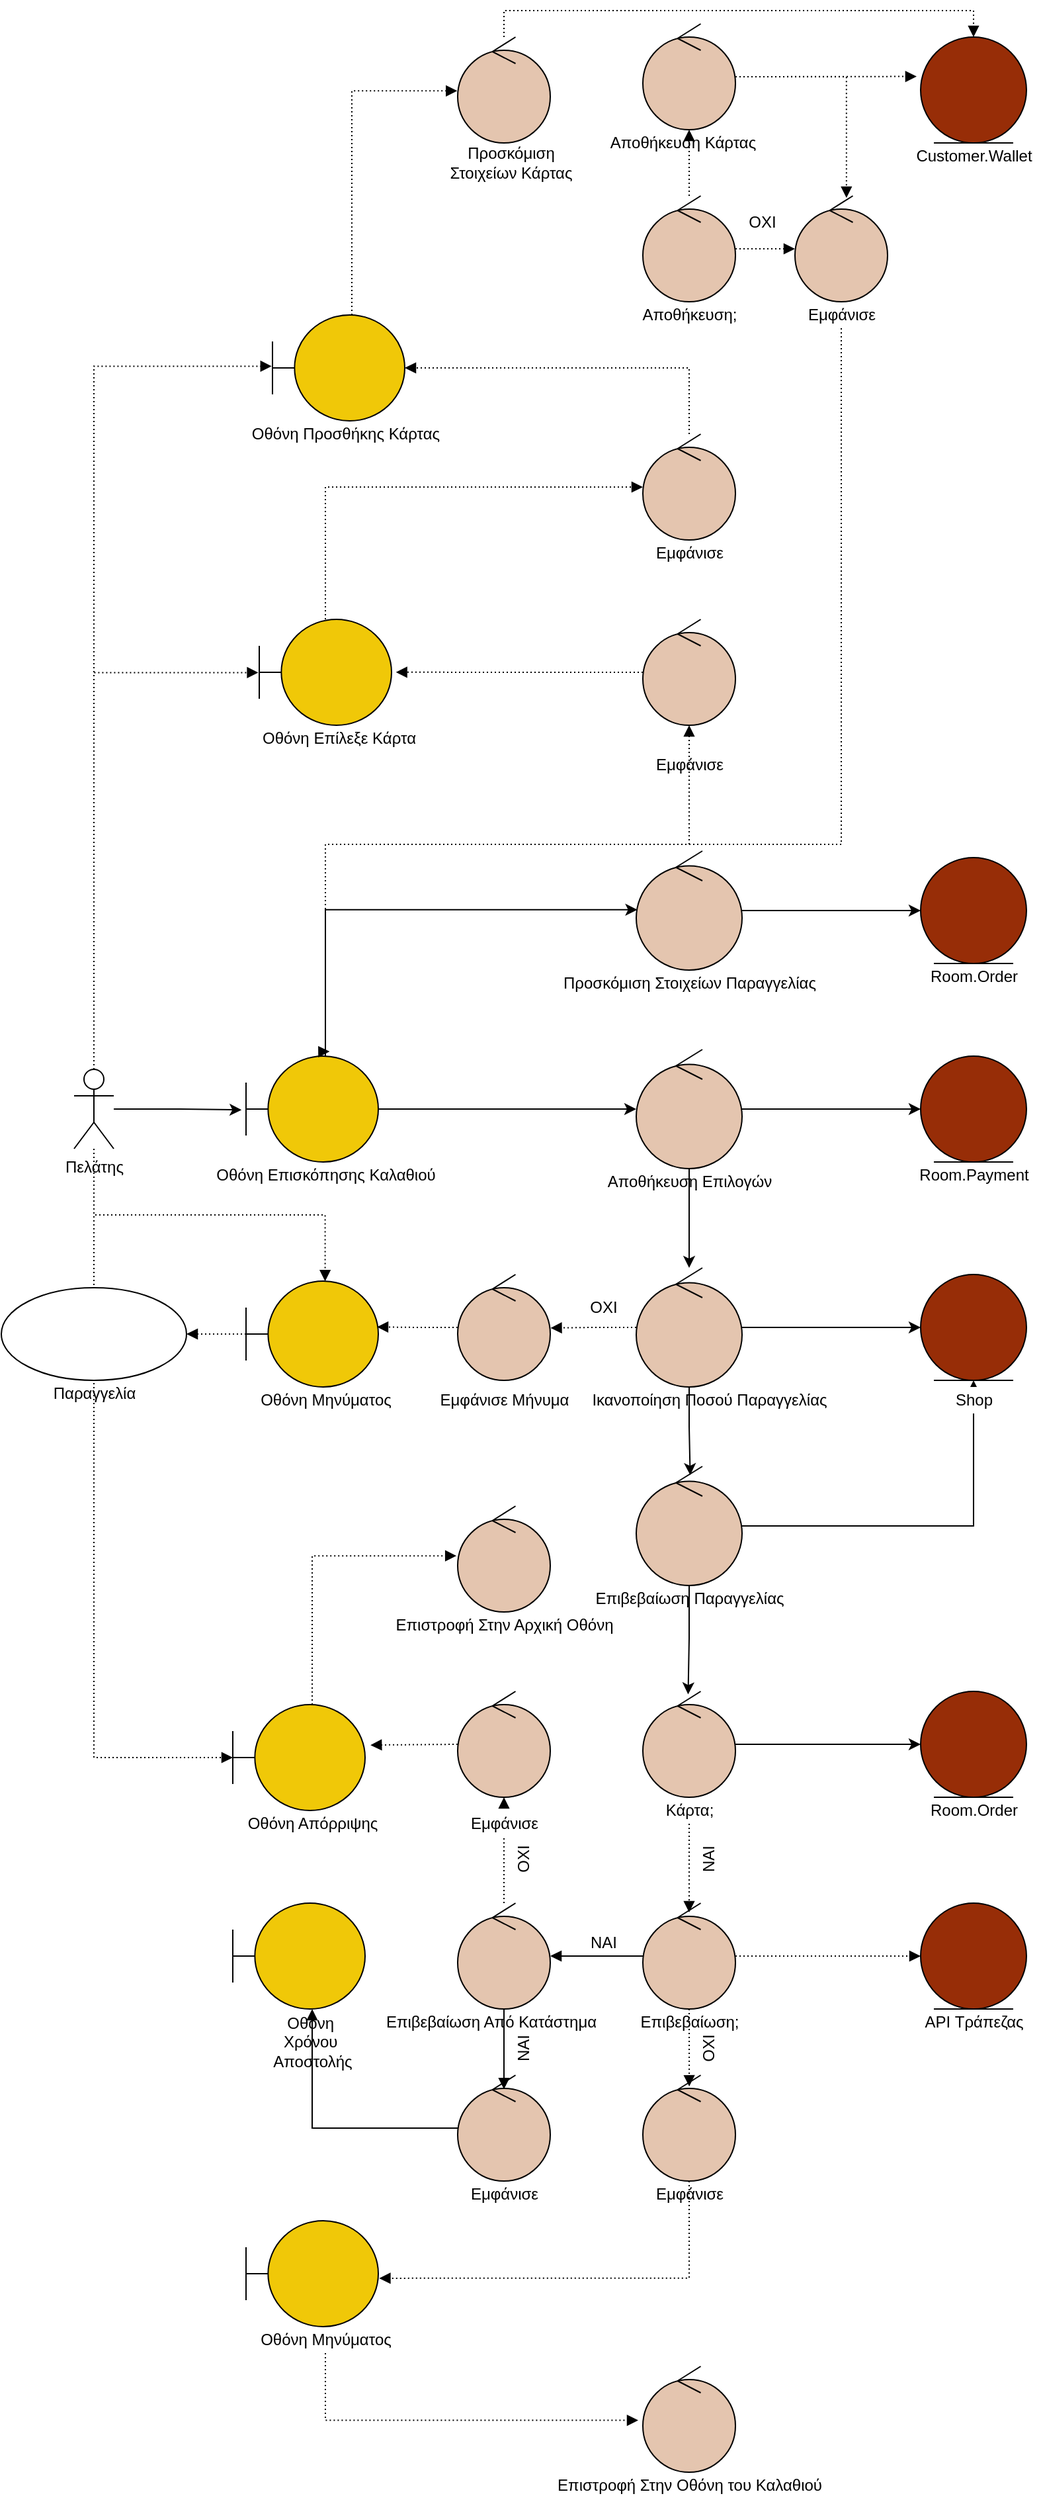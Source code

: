<mxfile version="18.1.1" type="device"><diagram name="Page-1" id="e7e014a7-5840-1c2e-5031-d8a46d1fe8dd"><mxGraphModel dx="3245" dy="2812" grid="1" gridSize="10" guides="1" tooltips="1" connect="1" arrows="1" fold="1" page="1" pageScale="1" pageWidth="1169" pageHeight="1654" background="none" math="0" shadow="0"><root><mxCell id="0"/><mxCell id="1" parent="0"/><mxCell id="04E4SRIggmz-aLN8vZcn-55" style="edgeStyle=orthogonalEdgeStyle;rounded=0;orthogonalLoop=1;jettySize=auto;html=1;entryX=0.5;entryY=0.087;entryDx=0;entryDy=0;entryPerimeter=0;endArrow=block;endFill=1;startArrow=none;dashed=1;dashPattern=1 2;" edge="1" parent="1" source="04E4SRIggmz-aLN8vZcn-44" target="04E4SRIggmz-aLN8vZcn-28"><mxGeometry relative="1" as="geometry"/></mxCell><mxCell id="04E4SRIggmz-aLN8vZcn-10" style="edgeStyle=orthogonalEdgeStyle;rounded=0;orthogonalLoop=1;jettySize=auto;html=1;entryX=-0.034;entryY=0.508;entryDx=0;entryDy=0;entryPerimeter=0;" edge="1" parent="1" source="R5WM7lunHIKPKn6GUqSS-1" target="R5WM7lunHIKPKn6GUqSS-2"><mxGeometry relative="1" as="geometry"/></mxCell><mxCell id="04E4SRIggmz-aLN8vZcn-50" style="edgeStyle=orthogonalEdgeStyle;rounded=0;orthogonalLoop=1;jettySize=auto;html=1;entryX=0.598;entryY=0.002;entryDx=0;entryDy=0;entryPerimeter=0;dashed=1;endArrow=block;endFill=1;dashPattern=1 2;jumpStyle=arc;" edge="1" parent="1" source="R5WM7lunHIKPKn6GUqSS-1" target="04E4SRIggmz-aLN8vZcn-8"><mxGeometry relative="1" as="geometry"><Array as="points"><mxPoint x="55" y="340"/><mxPoint x="230" y="340"/></Array></mxGeometry></mxCell><mxCell id="04E4SRIggmz-aLN8vZcn-94" style="edgeStyle=orthogonalEdgeStyle;rounded=0;jumpStyle=arc;orthogonalLoop=1;jettySize=auto;html=1;dashed=1;dashPattern=1 2;endArrow=block;endFill=1;" edge="1" parent="1" source="R5WM7lunHIKPKn6GUqSS-1" target="04E4SRIggmz-aLN8vZcn-74"><mxGeometry relative="1" as="geometry"><Array as="points"><mxPoint x="55" y="750"/></Array></mxGeometry></mxCell><mxCell id="04E4SRIggmz-aLN8vZcn-109" style="edgeStyle=orthogonalEdgeStyle;rounded=0;jumpStyle=arc;orthogonalLoop=1;jettySize=auto;html=1;entryX=-0.007;entryY=0.503;entryDx=0;entryDy=0;entryPerimeter=0;dashed=1;dashPattern=1 2;endArrow=block;endFill=1;" edge="1" parent="1" source="R5WM7lunHIKPKn6GUqSS-1" target="04E4SRIggmz-aLN8vZcn-103"><mxGeometry relative="1" as="geometry"><Array as="points"><mxPoint x="55" y="-70"/></Array></mxGeometry></mxCell><mxCell id="04E4SRIggmz-aLN8vZcn-115" style="edgeStyle=orthogonalEdgeStyle;rounded=0;jumpStyle=arc;orthogonalLoop=1;jettySize=auto;html=1;entryX=-0.006;entryY=0.484;entryDx=0;entryDy=0;entryPerimeter=0;dashed=1;dashPattern=1 2;endArrow=block;endFill=1;" edge="1" parent="1" source="R5WM7lunHIKPKn6GUqSS-1" target="04E4SRIggmz-aLN8vZcn-110"><mxGeometry relative="1" as="geometry"><Array as="points"><mxPoint x="55" y="-301"/></Array></mxGeometry></mxCell><mxCell id="R5WM7lunHIKPKn6GUqSS-1" value="Πελάτης" style="shape=umlActor;verticalLabelPosition=bottom;verticalAlign=top;html=1;" parent="1" vertex="1"><mxGeometry x="40" y="230" width="30" height="60" as="geometry"/></mxCell><mxCell id="04E4SRIggmz-aLN8vZcn-11" style="edgeStyle=orthogonalEdgeStyle;rounded=0;orthogonalLoop=1;jettySize=auto;html=1;" edge="1" parent="1" source="R5WM7lunHIKPKn6GUqSS-2" target="R5WM7lunHIKPKn6GUqSS-3"><mxGeometry relative="1" as="geometry"/></mxCell><mxCell id="04E4SRIggmz-aLN8vZcn-13" style="edgeStyle=orthogonalEdgeStyle;rounded=0;orthogonalLoop=1;jettySize=auto;html=1;entryX=0.01;entryY=0.493;entryDx=0;entryDy=0;entryPerimeter=0;jumpStyle=arc;" edge="1" parent="1" source="R5WM7lunHIKPKn6GUqSS-2" target="R5WM7lunHIKPKn6GUqSS-5"><mxGeometry relative="1" as="geometry"><mxPoint x="460" y="110" as="targetPoint"/><Array as="points"><mxPoint x="230" y="109"/></Array></mxGeometry></mxCell><mxCell id="04E4SRIggmz-aLN8vZcn-97" style="edgeStyle=orthogonalEdgeStyle;rounded=0;jumpStyle=arc;orthogonalLoop=1;jettySize=auto;html=1;dashed=1;dashPattern=1 2;endArrow=block;endFill=1;" edge="1" parent="1" source="R5WM7lunHIKPKn6GUqSS-2" target="04E4SRIggmz-aLN8vZcn-96"><mxGeometry relative="1" as="geometry"><Array as="points"><mxPoint x="230" y="60"/><mxPoint x="505" y="60"/></Array></mxGeometry></mxCell><mxCell id="R5WM7lunHIKPKn6GUqSS-2" value="" style="shape=umlBoundary;whiteSpace=wrap;html=1;fillColor=#F0C808;" parent="1" vertex="1"><mxGeometry x="170" y="220" width="100" height="80" as="geometry"/></mxCell><mxCell id="04E4SRIggmz-aLN8vZcn-12" style="edgeStyle=orthogonalEdgeStyle;rounded=0;orthogonalLoop=1;jettySize=auto;html=1;" edge="1" parent="1" source="R5WM7lunHIKPKn6GUqSS-3" target="R5WM7lunHIKPKn6GUqSS-4"><mxGeometry relative="1" as="geometry"/></mxCell><mxCell id="04E4SRIggmz-aLN8vZcn-15" style="edgeStyle=orthogonalEdgeStyle;rounded=0;orthogonalLoop=1;jettySize=auto;html=1;" edge="1" parent="1" source="R5WM7lunHIKPKn6GUqSS-3" target="04E4SRIggmz-aLN8vZcn-1"><mxGeometry relative="1" as="geometry"/></mxCell><mxCell id="R5WM7lunHIKPKn6GUqSS-3" value="" style="ellipse;shape=umlControl;whiteSpace=wrap;html=1;fillColor=#E4C5AF;" parent="1" vertex="1"><mxGeometry x="465" y="215" width="80" height="90" as="geometry"/></mxCell><mxCell id="R5WM7lunHIKPKn6GUqSS-4" value="" style="ellipse;shape=umlEntity;whiteSpace=wrap;html=1;fillColor=#972D07;" parent="1" vertex="1"><mxGeometry x="680" y="220" width="80" height="80" as="geometry"/></mxCell><mxCell id="04E4SRIggmz-aLN8vZcn-14" style="edgeStyle=orthogonalEdgeStyle;rounded=0;orthogonalLoop=1;jettySize=auto;html=1;entryX=0;entryY=0.5;entryDx=0;entryDy=0;" edge="1" parent="1" source="R5WM7lunHIKPKn6GUqSS-5" target="R5WM7lunHIKPKn6GUqSS-6"><mxGeometry relative="1" as="geometry"><mxPoint x="670" y="110" as="targetPoint"/></mxGeometry></mxCell><mxCell id="R5WM7lunHIKPKn6GUqSS-5" value="" style="ellipse;shape=umlControl;whiteSpace=wrap;html=1;fillColor=#E4C5AF;" parent="1" vertex="1"><mxGeometry x="465" y="65" width="80" height="90" as="geometry"/></mxCell><mxCell id="R5WM7lunHIKPKn6GUqSS-6" value="" style="ellipse;shape=umlEntity;whiteSpace=wrap;html=1;fillColor=#972D07;" parent="1" vertex="1"><mxGeometry x="680" y="70" width="80" height="80" as="geometry"/></mxCell><mxCell id="04E4SRIggmz-aLN8vZcn-16" style="edgeStyle=orthogonalEdgeStyle;rounded=0;orthogonalLoop=1;jettySize=auto;html=1;entryX=0;entryY=0.5;entryDx=0;entryDy=0;" edge="1" parent="1" source="04E4SRIggmz-aLN8vZcn-1" target="04E4SRIggmz-aLN8vZcn-6"><mxGeometry relative="1" as="geometry"><mxPoint x="590" y="440" as="targetPoint"/></mxGeometry></mxCell><mxCell id="04E4SRIggmz-aLN8vZcn-18" style="edgeStyle=orthogonalEdgeStyle;rounded=0;orthogonalLoop=1;jettySize=auto;html=1;entryX=0.51;entryY=0.073;entryDx=0;entryDy=0;entryPerimeter=0;" edge="1" parent="1" source="04E4SRIggmz-aLN8vZcn-1" target="04E4SRIggmz-aLN8vZcn-2"><mxGeometry relative="1" as="geometry"/></mxCell><mxCell id="04E4SRIggmz-aLN8vZcn-25" style="edgeStyle=orthogonalEdgeStyle;rounded=0;orthogonalLoop=1;jettySize=auto;html=1;entryX=1.003;entryY=0.505;entryDx=0;entryDy=0;entryPerimeter=0;endArrow=block;endFill=1;dashed=1;dashPattern=1 2;" edge="1" parent="1" source="04E4SRIggmz-aLN8vZcn-1" target="04E4SRIggmz-aLN8vZcn-7"><mxGeometry relative="1" as="geometry"/></mxCell><mxCell id="04E4SRIggmz-aLN8vZcn-1" value="" style="ellipse;shape=umlControl;whiteSpace=wrap;html=1;fillColor=#E4C5AF;" vertex="1" parent="1"><mxGeometry x="465" y="380" width="80" height="90" as="geometry"/></mxCell><mxCell id="04E4SRIggmz-aLN8vZcn-17" style="edgeStyle=orthogonalEdgeStyle;rounded=0;orthogonalLoop=1;jettySize=auto;html=1;entryX=0.5;entryY=1;entryDx=0;entryDy=0;jumpStyle=arc;" edge="1" parent="1" source="04E4SRIggmz-aLN8vZcn-2" target="04E4SRIggmz-aLN8vZcn-6"><mxGeometry relative="1" as="geometry"/></mxCell><mxCell id="04E4SRIggmz-aLN8vZcn-20" style="edgeStyle=orthogonalEdgeStyle;rounded=0;orthogonalLoop=1;jettySize=auto;html=1;entryX=0.489;entryY=0.028;entryDx=0;entryDy=0;entryPerimeter=0;" edge="1" parent="1" source="04E4SRIggmz-aLN8vZcn-2" target="04E4SRIggmz-aLN8vZcn-4"><mxGeometry relative="1" as="geometry"/></mxCell><mxCell id="04E4SRIggmz-aLN8vZcn-2" value="" style="ellipse;shape=umlControl;whiteSpace=wrap;html=1;fillColor=#E4C5AF;" vertex="1" parent="1"><mxGeometry x="465" y="530" width="80" height="90" as="geometry"/></mxCell><mxCell id="04E4SRIggmz-aLN8vZcn-22" style="edgeStyle=orthogonalEdgeStyle;rounded=0;orthogonalLoop=1;jettySize=auto;html=1;entryX=0;entryY=0.5;entryDx=0;entryDy=0;" edge="1" parent="1" source="04E4SRIggmz-aLN8vZcn-4" target="04E4SRIggmz-aLN8vZcn-5"><mxGeometry relative="1" as="geometry"/></mxCell><mxCell id="04E4SRIggmz-aLN8vZcn-5" value="" style="ellipse;shape=umlEntity;whiteSpace=wrap;html=1;fillColor=#972D07;" vertex="1" parent="1"><mxGeometry x="680" y="700" width="80" height="80" as="geometry"/></mxCell><mxCell id="04E4SRIggmz-aLN8vZcn-6" value="" style="ellipse;shape=umlEntity;whiteSpace=wrap;html=1;fillColor=#972D07;" vertex="1" parent="1"><mxGeometry x="680" y="385" width="80" height="80" as="geometry"/></mxCell><mxCell id="04E4SRIggmz-aLN8vZcn-26" style="edgeStyle=orthogonalEdgeStyle;rounded=0;orthogonalLoop=1;jettySize=auto;html=1;entryX=0.99;entryY=0.433;entryDx=0;entryDy=0;entryPerimeter=0;dashed=1;endArrow=block;endFill=1;dashPattern=1 2;" edge="1" parent="1" source="04E4SRIggmz-aLN8vZcn-7" target="04E4SRIggmz-aLN8vZcn-8"><mxGeometry relative="1" as="geometry"/></mxCell><mxCell id="04E4SRIggmz-aLN8vZcn-7" value="" style="ellipse;shape=umlControl;whiteSpace=wrap;html=1;fillColor=#E4C5AF;" vertex="1" parent="1"><mxGeometry x="330" y="385" width="70" height="80" as="geometry"/></mxCell><mxCell id="04E4SRIggmz-aLN8vZcn-27" style="edgeStyle=orthogonalEdgeStyle;rounded=0;orthogonalLoop=1;jettySize=auto;html=1;entryX=1;entryY=0.5;entryDx=0;entryDy=0;dashed=1;endArrow=block;endFill=1;dashPattern=1 2;" edge="1" parent="1" source="04E4SRIggmz-aLN8vZcn-8" target="04E4SRIggmz-aLN8vZcn-9"><mxGeometry relative="1" as="geometry"/></mxCell><mxCell id="04E4SRIggmz-aLN8vZcn-8" value="" style="shape=umlBoundary;whiteSpace=wrap;html=1;fillColor=#F0C808;" vertex="1" parent="1"><mxGeometry x="170" y="390" width="100" height="80" as="geometry"/></mxCell><mxCell id="04E4SRIggmz-aLN8vZcn-9" value="" style="ellipse;whiteSpace=wrap;html=1;" vertex="1" parent="1"><mxGeometry x="-15" y="395" width="140" height="70" as="geometry"/></mxCell><mxCell id="04E4SRIggmz-aLN8vZcn-58" style="edgeStyle=orthogonalEdgeStyle;rounded=0;orthogonalLoop=1;jettySize=auto;html=1;endArrow=block;endFill=1;" edge="1" parent="1" source="04E4SRIggmz-aLN8vZcn-28" target="04E4SRIggmz-aLN8vZcn-30"><mxGeometry relative="1" as="geometry"/></mxCell><mxCell id="04E4SRIggmz-aLN8vZcn-67" style="edgeStyle=orthogonalEdgeStyle;rounded=0;orthogonalLoop=1;jettySize=auto;html=1;entryX=0;entryY=0.5;entryDx=0;entryDy=0;endArrow=block;endFill=1;dashed=1;dashPattern=1 2;" edge="1" parent="1" source="04E4SRIggmz-aLN8vZcn-28" target="04E4SRIggmz-aLN8vZcn-29"><mxGeometry relative="1" as="geometry"/></mxCell><mxCell id="04E4SRIggmz-aLN8vZcn-84" style="edgeStyle=orthogonalEdgeStyle;rounded=0;jumpStyle=arc;orthogonalLoop=1;jettySize=auto;html=1;entryX=0.501;entryY=0.107;entryDx=0;entryDy=0;entryPerimeter=0;dashed=1;dashPattern=1 2;endArrow=block;endFill=1;" edge="1" parent="1" source="04E4SRIggmz-aLN8vZcn-28" target="04E4SRIggmz-aLN8vZcn-82"><mxGeometry relative="1" as="geometry"/></mxCell><mxCell id="04E4SRIggmz-aLN8vZcn-28" value="" style="ellipse;shape=umlControl;whiteSpace=wrap;html=1;fillColor=#E4C5AF;" vertex="1" parent="1"><mxGeometry x="470" y="860" width="70" height="80" as="geometry"/></mxCell><mxCell id="04E4SRIggmz-aLN8vZcn-29" value="" style="ellipse;shape=umlEntity;whiteSpace=wrap;html=1;fillColor=#972D07;" vertex="1" parent="1"><mxGeometry x="680" y="860" width="80" height="80" as="geometry"/></mxCell><mxCell id="04E4SRIggmz-aLN8vZcn-61" style="edgeStyle=orthogonalEdgeStyle;rounded=0;orthogonalLoop=1;jettySize=auto;html=1;entryX=0.5;entryY=0.133;entryDx=0;entryDy=0;entryPerimeter=0;endArrow=block;endFill=1;" edge="1" parent="1" source="04E4SRIggmz-aLN8vZcn-30" target="04E4SRIggmz-aLN8vZcn-59"><mxGeometry relative="1" as="geometry"/></mxCell><mxCell id="04E4SRIggmz-aLN8vZcn-71" style="edgeStyle=orthogonalEdgeStyle;rounded=0;orthogonalLoop=1;jettySize=auto;html=1;endArrow=block;endFill=1;dashed=1;dashPattern=1 2;" edge="1" parent="1" source="04E4SRIggmz-aLN8vZcn-30" target="04E4SRIggmz-aLN8vZcn-68"><mxGeometry relative="1" as="geometry"/></mxCell><mxCell id="04E4SRIggmz-aLN8vZcn-30" value="" style="ellipse;shape=umlControl;whiteSpace=wrap;html=1;fillColor=#E4C5AF;" vertex="1" parent="1"><mxGeometry x="330" y="860" width="70" height="80" as="geometry"/></mxCell><mxCell id="04E4SRIggmz-aLN8vZcn-31" value="" style="shape=umlBoundary;whiteSpace=wrap;html=1;fillColor=#F0C808;" vertex="1" parent="1"><mxGeometry x="160" y="860" width="100" height="80" as="geometry"/></mxCell><mxCell id="04E4SRIggmz-aLN8vZcn-32" value="&lt;span style=&quot;&quot;&gt;Οθόνη Μηνύματος&lt;/span&gt;" style="text;html=1;align=center;verticalAlign=middle;resizable=0;points=[];autosize=1;strokeColor=none;fillColor=none;" vertex="1" parent="1"><mxGeometry x="175" y="470" width="110" height="20" as="geometry"/></mxCell><mxCell id="04E4SRIggmz-aLN8vZcn-33" value="&lt;span style=&quot;&quot;&gt;Εμφάνισε Μήνυμα&lt;/span&gt;" style="text;html=1;align=center;verticalAlign=middle;resizable=0;points=[];autosize=1;strokeColor=none;fillColor=none;" vertex="1" parent="1"><mxGeometry x="310" y="470" width="110" height="20" as="geometry"/></mxCell><mxCell id="04E4SRIggmz-aLN8vZcn-34" value="&lt;span style=&quot;&quot;&gt;Παραγγελία&lt;/span&gt;" style="text;html=1;align=center;verticalAlign=middle;resizable=0;points=[];autosize=1;strokeColor=none;fillColor=none;" vertex="1" parent="1"><mxGeometry x="15" y="465" width="80" height="20" as="geometry"/></mxCell><mxCell id="04E4SRIggmz-aLN8vZcn-35" value="&lt;span style=&quot;&quot;&gt;Οθόνη Επισκόπησης Καλαθιού&lt;/span&gt;" style="text;html=1;align=center;verticalAlign=middle;resizable=0;points=[];autosize=1;strokeColor=none;fillColor=none;" vertex="1" parent="1"><mxGeometry x="140" y="300" width="180" height="20" as="geometry"/></mxCell><mxCell id="04E4SRIggmz-aLN8vZcn-36" value="&lt;span style=&quot;&quot;&gt;Προσκόμιση Στοιχείων Παραγγελίας&lt;/span&gt;" style="text;html=1;align=center;verticalAlign=middle;resizable=0;points=[];autosize=1;strokeColor=none;fillColor=none;" vertex="1" parent="1"><mxGeometry x="400" y="155" width="210" height="20" as="geometry"/></mxCell><mxCell id="04E4SRIggmz-aLN8vZcn-37" value="&lt;span style=&quot;&quot;&gt;Room.Order&lt;/span&gt;" style="text;html=1;align=center;verticalAlign=middle;resizable=0;points=[];autosize=1;strokeColor=none;fillColor=none;" vertex="1" parent="1"><mxGeometry x="680" y="150" width="80" height="20" as="geometry"/></mxCell><mxCell id="04E4SRIggmz-aLN8vZcn-38" value="&lt;span style=&quot;&quot;&gt;Room.Payment&lt;/span&gt;" style="text;html=1;align=center;verticalAlign=middle;resizable=0;points=[];autosize=1;strokeColor=none;fillColor=none;" vertex="1" parent="1"><mxGeometry x="670" y="300" width="100" height="20" as="geometry"/></mxCell><mxCell id="04E4SRIggmz-aLN8vZcn-39" value="&lt;span style=&quot;&quot;&gt;Αποθήκευση Eπιλογών&lt;/span&gt;" style="text;html=1;align=center;verticalAlign=middle;resizable=0;points=[];autosize=1;strokeColor=none;fillColor=none;" vertex="1" parent="1"><mxGeometry x="435" y="305" width="140" height="20" as="geometry"/></mxCell><mxCell id="04E4SRIggmz-aLN8vZcn-41" value="&lt;span style=&quot;&quot;&gt;Ικανοποίηση Ποσού Παραγγελίας&lt;/span&gt;" style="text;html=1;align=center;verticalAlign=middle;resizable=0;points=[];autosize=1;strokeColor=none;fillColor=none;" vertex="1" parent="1"><mxGeometry x="425" y="470" width="190" height="20" as="geometry"/></mxCell><mxCell id="04E4SRIggmz-aLN8vZcn-42" value="&lt;span style=&quot;&quot;&gt;Shop&lt;/span&gt;" style="text;html=1;align=center;verticalAlign=middle;resizable=0;points=[];autosize=1;strokeColor=none;fillColor=default;" vertex="1" parent="1"><mxGeometry x="700" y="470" width="40" height="20" as="geometry"/></mxCell><mxCell id="04E4SRIggmz-aLN8vZcn-43" value="&lt;span style=&quot;&quot;&gt;Επιβεβαίωση Παραγγελίας&lt;/span&gt;" style="text;html=1;align=center;verticalAlign=middle;resizable=0;points=[];autosize=1;strokeColor=none;fillColor=none;" vertex="1" parent="1"><mxGeometry x="425" y="620" width="160" height="20" as="geometry"/></mxCell><mxCell id="04E4SRIggmz-aLN8vZcn-45" value="&lt;span style=&quot;&quot;&gt;Room.Order&lt;/span&gt;" style="text;html=1;align=center;verticalAlign=middle;resizable=0;points=[];autosize=1;strokeColor=none;fillColor=none;" vertex="1" parent="1"><mxGeometry x="680" y="780" width="80" height="20" as="geometry"/></mxCell><mxCell id="04E4SRIggmz-aLN8vZcn-48" value="&lt;span style=&quot;&quot;&gt;API Τράπεζας&lt;/span&gt;" style="text;html=1;align=center;verticalAlign=middle;resizable=0;points=[];autosize=1;strokeColor=none;fillColor=none;" vertex="1" parent="1"><mxGeometry x="675" y="940" width="90" height="20" as="geometry"/></mxCell><mxCell id="04E4SRIggmz-aLN8vZcn-49" value="OXI" style="text;html=1;align=center;verticalAlign=middle;resizable=0;points=[];autosize=1;strokeColor=none;fillColor=none;" vertex="1" parent="1"><mxGeometry x="420" y="400" width="40" height="20" as="geometry"/></mxCell><mxCell id="04E4SRIggmz-aLN8vZcn-53" value="&lt;span style=&quot;&quot;&gt;Επιβεβαίωση;&lt;/span&gt;" style="text;html=1;align=center;verticalAlign=middle;resizable=0;points=[];autosize=1;strokeColor=none;fillColor=none;" vertex="1" parent="1"><mxGeometry x="460" y="940" width="90" height="20" as="geometry"/></mxCell><mxCell id="04E4SRIggmz-aLN8vZcn-56" value="" style="edgeStyle=orthogonalEdgeStyle;rounded=0;orthogonalLoop=1;jettySize=auto;html=1;entryX=0.5;entryY=0.087;entryDx=0;entryDy=0;entryPerimeter=0;endArrow=none;endFill=1;" edge="1" parent="1" source="04E4SRIggmz-aLN8vZcn-4" target="04E4SRIggmz-aLN8vZcn-44"><mxGeometry relative="1" as="geometry"><mxPoint x="505" y="780" as="sourcePoint"/><mxPoint x="505" y="866.96" as="targetPoint"/></mxGeometry></mxCell><mxCell id="04E4SRIggmz-aLN8vZcn-44" value="Κάρτα;" style="text;html=1;align=center;verticalAlign=middle;resizable=0;points=[];autosize=1;strokeColor=none;fillColor=default;" vertex="1" parent="1"><mxGeometry x="480" y="780" width="50" height="20" as="geometry"/></mxCell><mxCell id="04E4SRIggmz-aLN8vZcn-4" value="" style="ellipse;shape=umlControl;whiteSpace=wrap;html=1;fillColor=#E4C5AF;" vertex="1" parent="1"><mxGeometry x="470" y="700" width="70" height="80" as="geometry"/></mxCell><mxCell id="04E4SRIggmz-aLN8vZcn-57" value="&lt;span style=&quot;&quot;&gt;Επιβεβαίωση Από Κατάστημα&lt;/span&gt;" style="text;html=1;align=center;verticalAlign=middle;resizable=0;points=[];autosize=1;strokeColor=none;fillColor=none;" vertex="1" parent="1"><mxGeometry x="270" y="940" width="170" height="20" as="geometry"/></mxCell><mxCell id="04E4SRIggmz-aLN8vZcn-66" style="edgeStyle=orthogonalEdgeStyle;rounded=0;orthogonalLoop=1;jettySize=auto;html=1;entryX=0.5;entryY=0;entryDx=0;entryDy=0;entryPerimeter=0;endArrow=block;endFill=1;jumpStyle=arc;" edge="1" parent="1" source="04E4SRIggmz-aLN8vZcn-59" target="04E4SRIggmz-aLN8vZcn-65"><mxGeometry relative="1" as="geometry"><Array as="points"><mxPoint x="220" y="1030"/><mxPoint x="220" y="940"/></Array></mxGeometry></mxCell><mxCell id="04E4SRIggmz-aLN8vZcn-59" value="" style="ellipse;shape=umlControl;whiteSpace=wrap;html=1;fillColor=#E4C5AF;" vertex="1" parent="1"><mxGeometry x="330" y="990" width="70" height="80" as="geometry"/></mxCell><mxCell id="04E4SRIggmz-aLN8vZcn-60" value="Εμφάνισε" style="text;html=1;align=center;verticalAlign=middle;resizable=0;points=[];autosize=1;strokeColor=none;fillColor=none;" vertex="1" parent="1"><mxGeometry x="330" y="1070" width="70" height="20" as="geometry"/></mxCell><mxCell id="04E4SRIggmz-aLN8vZcn-62" value="ΝΑΙ" style="text;html=1;align=center;verticalAlign=middle;resizable=0;points=[];autosize=1;strokeColor=none;fillColor=none;rotation=-90;" vertex="1" parent="1"><mxGeometry x="360" y="960" width="40" height="20" as="geometry"/></mxCell><mxCell id="04E4SRIggmz-aLN8vZcn-63" value="ΝΑΙ" style="text;html=1;align=center;verticalAlign=middle;resizable=0;points=[];autosize=1;strokeColor=none;fillColor=none;" vertex="1" parent="1"><mxGeometry x="420" y="880" width="40" height="20" as="geometry"/></mxCell><mxCell id="04E4SRIggmz-aLN8vZcn-64" value="ΝΑΙ" style="text;html=1;align=center;verticalAlign=middle;resizable=0;points=[];autosize=1;strokeColor=none;fillColor=none;rotation=-90;" vertex="1" parent="1"><mxGeometry x="500" y="817" width="40" height="20" as="geometry"/></mxCell><mxCell id="04E4SRIggmz-aLN8vZcn-65" value="Οθόνη&amp;nbsp;&lt;br&gt;Χρόνου&amp;nbsp;&lt;br&gt;Αποστολής" style="text;html=1;align=center;verticalAlign=middle;resizable=0;points=[];autosize=1;strokeColor=none;fillColor=none;" vertex="1" parent="1"><mxGeometry x="180" y="940" width="80" height="50" as="geometry"/></mxCell><mxCell id="04E4SRIggmz-aLN8vZcn-76" style="edgeStyle=orthogonalEdgeStyle;rounded=0;jumpStyle=arc;orthogonalLoop=1;jettySize=auto;html=1;entryX=1.041;entryY=0.383;entryDx=0;entryDy=0;entryPerimeter=0;endArrow=block;endFill=1;dashed=1;dashPattern=1 2;" edge="1" parent="1" source="04E4SRIggmz-aLN8vZcn-68" target="04E4SRIggmz-aLN8vZcn-74"><mxGeometry relative="1" as="geometry"/></mxCell><mxCell id="04E4SRIggmz-aLN8vZcn-68" value="" style="ellipse;shape=umlControl;whiteSpace=wrap;html=1;fillColor=#E4C5AF;" vertex="1" parent="1"><mxGeometry x="330" y="700" width="70" height="80" as="geometry"/></mxCell><mxCell id="04E4SRIggmz-aLN8vZcn-72" value="Εμφάνισε" style="text;html=1;align=center;verticalAlign=middle;resizable=0;points=[];autosize=1;strokeColor=none;fillColor=default;" vertex="1" parent="1"><mxGeometry x="330" y="790" width="70" height="20" as="geometry"/></mxCell><mxCell id="04E4SRIggmz-aLN8vZcn-78" style="edgeStyle=orthogonalEdgeStyle;rounded=0;jumpStyle=arc;orthogonalLoop=1;jettySize=auto;html=1;entryX=-0.013;entryY=0.47;entryDx=0;entryDy=0;entryPerimeter=0;endArrow=block;endFill=1;dashed=1;dashPattern=1 2;" edge="1" parent="1" source="04E4SRIggmz-aLN8vZcn-74" target="04E4SRIggmz-aLN8vZcn-77"><mxGeometry relative="1" as="geometry"><Array as="points"><mxPoint x="220" y="598"/></Array></mxGeometry></mxCell><mxCell id="04E4SRIggmz-aLN8vZcn-74" value="" style="shape=umlBoundary;whiteSpace=wrap;html=1;fillColor=#F0C808;" vertex="1" parent="1"><mxGeometry x="160" y="710" width="100" height="80" as="geometry"/></mxCell><mxCell id="04E4SRIggmz-aLN8vZcn-75" value="Οθόνη Απόρριψης" style="text;html=1;align=center;verticalAlign=middle;resizable=0;points=[];autosize=1;strokeColor=none;fillColor=none;" vertex="1" parent="1"><mxGeometry x="165" y="790" width="110" height="20" as="geometry"/></mxCell><mxCell id="04E4SRIggmz-aLN8vZcn-77" value="" style="ellipse;shape=umlControl;whiteSpace=wrap;html=1;fillColor=#E4C5AF;" vertex="1" parent="1"><mxGeometry x="330" y="560" width="70" height="80" as="geometry"/></mxCell><mxCell id="04E4SRIggmz-aLN8vZcn-79" value="Επιστροφή Στην Αρχική Οθόνη" style="text;html=1;align=center;verticalAlign=middle;resizable=0;points=[];autosize=1;strokeColor=none;fillColor=none;" vertex="1" parent="1"><mxGeometry x="275" y="640" width="180" height="20" as="geometry"/></mxCell><mxCell id="04E4SRIggmz-aLN8vZcn-81" value="ΟΧΙ" style="text;html=1;align=center;verticalAlign=middle;resizable=0;points=[];autosize=1;strokeColor=none;fillColor=none;rotation=-90;" vertex="1" parent="1"><mxGeometry x="360" y="817" width="40" height="20" as="geometry"/></mxCell><mxCell id="04E4SRIggmz-aLN8vZcn-89" style="edgeStyle=orthogonalEdgeStyle;rounded=0;jumpStyle=arc;orthogonalLoop=1;jettySize=auto;html=1;entryX=1.007;entryY=0.543;entryDx=0;entryDy=0;entryPerimeter=0;dashed=1;dashPattern=1 2;endArrow=block;endFill=1;" edge="1" parent="1" source="04E4SRIggmz-aLN8vZcn-82" target="04E4SRIggmz-aLN8vZcn-87"><mxGeometry relative="1" as="geometry"><Array as="points"><mxPoint x="505" y="1143"/></Array></mxGeometry></mxCell><mxCell id="04E4SRIggmz-aLN8vZcn-82" value="" style="ellipse;shape=umlControl;whiteSpace=wrap;html=1;fillColor=#E4C5AF;" vertex="1" parent="1"><mxGeometry x="470" y="990" width="70" height="80" as="geometry"/></mxCell><mxCell id="04E4SRIggmz-aLN8vZcn-83" value="Εμφάνισε" style="text;html=1;align=center;verticalAlign=middle;resizable=0;points=[];autosize=1;strokeColor=none;fillColor=none;" vertex="1" parent="1"><mxGeometry x="470" y="1070" width="70" height="20" as="geometry"/></mxCell><mxCell id="04E4SRIggmz-aLN8vZcn-86" value="ΟΧΙ" style="text;html=1;align=center;verticalAlign=middle;resizable=0;points=[];autosize=1;strokeColor=none;fillColor=none;rotation=-90;" vertex="1" parent="1"><mxGeometry x="500" y="960" width="40" height="20" as="geometry"/></mxCell><mxCell id="04E4SRIggmz-aLN8vZcn-87" value="" style="shape=umlBoundary;whiteSpace=wrap;html=1;fillColor=#F0C808;" vertex="1" parent="1"><mxGeometry x="170" y="1100" width="100" height="80" as="geometry"/></mxCell><mxCell id="04E4SRIggmz-aLN8vZcn-93" style="edgeStyle=orthogonalEdgeStyle;rounded=0;jumpStyle=arc;orthogonalLoop=1;jettySize=auto;html=1;entryX=-0.05;entryY=0.51;entryDx=0;entryDy=0;entryPerimeter=0;dashed=1;dashPattern=1 2;endArrow=block;endFill=1;" edge="1" parent="1" source="04E4SRIggmz-aLN8vZcn-88" target="04E4SRIggmz-aLN8vZcn-90"><mxGeometry relative="1" as="geometry"><Array as="points"><mxPoint x="230" y="1251"/></Array></mxGeometry></mxCell><mxCell id="04E4SRIggmz-aLN8vZcn-88" value="Οθόνη Μηνύματος" style="text;html=1;align=center;verticalAlign=middle;resizable=0;points=[];autosize=1;strokeColor=none;fillColor=none;" vertex="1" parent="1"><mxGeometry x="175" y="1180" width="110" height="20" as="geometry"/></mxCell><mxCell id="04E4SRIggmz-aLN8vZcn-90" value="" style="ellipse;shape=umlControl;whiteSpace=wrap;html=1;fillColor=#E4C5AF;" vertex="1" parent="1"><mxGeometry x="470" y="1210" width="70" height="80" as="geometry"/></mxCell><mxCell id="04E4SRIggmz-aLN8vZcn-91" value="Επιστροφή Στην Οθόνη του Καλαθιού" style="text;html=1;align=center;verticalAlign=middle;resizable=0;points=[];autosize=1;strokeColor=none;fillColor=none;" vertex="1" parent="1"><mxGeometry x="395" y="1290" width="220" height="20" as="geometry"/></mxCell><mxCell id="04E4SRIggmz-aLN8vZcn-102" style="edgeStyle=orthogonalEdgeStyle;rounded=0;jumpStyle=arc;orthogonalLoop=1;jettySize=auto;html=1;dashed=1;dashPattern=1 2;endArrow=block;endFill=1;entryX=1.033;entryY=0.499;entryDx=0;entryDy=0;entryPerimeter=0;" edge="1" parent="1" source="04E4SRIggmz-aLN8vZcn-96" target="04E4SRIggmz-aLN8vZcn-103"><mxGeometry relative="1" as="geometry"><mxPoint x="420" y="-70" as="targetPoint"/></mxGeometry></mxCell><mxCell id="04E4SRIggmz-aLN8vZcn-96" value="" style="ellipse;shape=umlControl;whiteSpace=wrap;html=1;fillColor=#E4C5AF;" vertex="1" parent="1"><mxGeometry x="470" y="-110" width="70" height="80" as="geometry"/></mxCell><mxCell id="04E4SRIggmz-aLN8vZcn-98" value="Εμφάνισε" style="text;html=1;align=center;verticalAlign=middle;resizable=0;points=[];autosize=1;strokeColor=none;fillColor=none;" vertex="1" parent="1"><mxGeometry x="470" y="-10" width="70" height="20" as="geometry"/></mxCell><mxCell id="04E4SRIggmz-aLN8vZcn-101" value="Οθόνη Επίλεξε Κάρτα" style="text;html=1;align=center;verticalAlign=middle;resizable=0;points=[];autosize=1;strokeColor=none;fillColor=none;" vertex="1" parent="1"><mxGeometry x="175" y="-30" width="130" height="20" as="geometry"/></mxCell><mxCell id="04E4SRIggmz-aLN8vZcn-108" style="edgeStyle=orthogonalEdgeStyle;rounded=0;jumpStyle=arc;orthogonalLoop=1;jettySize=auto;html=1;dashed=1;dashPattern=1 2;endArrow=block;endFill=1;" edge="1" parent="1" source="04E4SRIggmz-aLN8vZcn-103" target="04E4SRIggmz-aLN8vZcn-106"><mxGeometry relative="1" as="geometry"><Array as="points"><mxPoint x="230" y="-210"/></Array></mxGeometry></mxCell><mxCell id="04E4SRIggmz-aLN8vZcn-103" value="" style="shape=umlBoundary;whiteSpace=wrap;html=1;fillColor=#F0C808;" vertex="1" parent="1"><mxGeometry x="180" y="-110" width="100" height="80" as="geometry"/></mxCell><mxCell id="04E4SRIggmz-aLN8vZcn-113" style="edgeStyle=orthogonalEdgeStyle;rounded=0;jumpStyle=arc;orthogonalLoop=1;jettySize=auto;html=1;entryX=1;entryY=0.5;entryDx=0;entryDy=0;entryPerimeter=0;dashed=1;dashPattern=1 2;endArrow=block;endFill=1;" edge="1" parent="1" source="04E4SRIggmz-aLN8vZcn-106" target="04E4SRIggmz-aLN8vZcn-110"><mxGeometry relative="1" as="geometry"><Array as="points"><mxPoint x="505" y="-300"/></Array></mxGeometry></mxCell><mxCell id="04E4SRIggmz-aLN8vZcn-106" value="" style="ellipse;shape=umlControl;whiteSpace=wrap;html=1;fillColor=#E4C5AF;" vertex="1" parent="1"><mxGeometry x="470" y="-250" width="70" height="80" as="geometry"/></mxCell><mxCell id="04E4SRIggmz-aLN8vZcn-107" value="Εμφάνισε" style="text;html=1;align=center;verticalAlign=middle;resizable=0;points=[];autosize=1;strokeColor=none;fillColor=none;" vertex="1" parent="1"><mxGeometry x="470" y="-170" width="70" height="20" as="geometry"/></mxCell><mxCell id="04E4SRIggmz-aLN8vZcn-133" style="edgeStyle=orthogonalEdgeStyle;rounded=0;jumpStyle=arc;orthogonalLoop=1;jettySize=auto;html=1;entryX=-0.005;entryY=0.508;entryDx=0;entryDy=0;entryPerimeter=0;dashed=1;dashPattern=1 2;endArrow=block;endFill=1;" edge="1" parent="1" source="04E4SRIggmz-aLN8vZcn-110" target="04E4SRIggmz-aLN8vZcn-131"><mxGeometry relative="1" as="geometry"><Array as="points"><mxPoint x="250" y="-509"/></Array></mxGeometry></mxCell><mxCell id="04E4SRIggmz-aLN8vZcn-110" value="" style="shape=umlBoundary;whiteSpace=wrap;html=1;fillColor=#F0C808;" vertex="1" parent="1"><mxGeometry x="190" y="-340" width="100" height="80" as="geometry"/></mxCell><mxCell id="04E4SRIggmz-aLN8vZcn-114" value="Οθόνη Προσθήκης Κάρτας" style="text;html=1;align=center;verticalAlign=middle;resizable=0;points=[];autosize=1;strokeColor=none;fillColor=none;" vertex="1" parent="1"><mxGeometry x="165" y="-260" width="160" height="20" as="geometry"/></mxCell><mxCell id="04E4SRIggmz-aLN8vZcn-120" style="edgeStyle=orthogonalEdgeStyle;rounded=0;jumpStyle=arc;orthogonalLoop=1;jettySize=auto;html=1;dashed=1;dashPattern=1 2;endArrow=block;endFill=1;" edge="1" parent="1" source="04E4SRIggmz-aLN8vZcn-116" target="04E4SRIggmz-aLN8vZcn-118"><mxGeometry relative="1" as="geometry"/></mxCell><mxCell id="04E4SRIggmz-aLN8vZcn-125" style="edgeStyle=orthogonalEdgeStyle;rounded=0;jumpStyle=arc;orthogonalLoop=1;jettySize=auto;html=1;dashed=1;dashPattern=1 2;endArrow=block;endFill=1;" edge="1" parent="1" source="04E4SRIggmz-aLN8vZcn-116" target="04E4SRIggmz-aLN8vZcn-123"><mxGeometry relative="1" as="geometry"/></mxCell><mxCell id="04E4SRIggmz-aLN8vZcn-116" value="" style="ellipse;shape=umlControl;whiteSpace=wrap;html=1;fillColor=#E4C5AF;" vertex="1" parent="1"><mxGeometry x="470" y="-430" width="70" height="80" as="geometry"/></mxCell><mxCell id="04E4SRIggmz-aLN8vZcn-117" value="Αποθήκευση;" style="text;html=1;align=center;verticalAlign=middle;resizable=0;points=[];autosize=1;strokeColor=none;fillColor=none;" vertex="1" parent="1"><mxGeometry x="460" y="-350" width="90" height="20" as="geometry"/></mxCell><mxCell id="04E4SRIggmz-aLN8vZcn-118" value="" style="ellipse;shape=umlControl;whiteSpace=wrap;html=1;fillColor=#E4C5AF;" vertex="1" parent="1"><mxGeometry x="585" y="-430" width="70" height="80" as="geometry"/></mxCell><mxCell id="04E4SRIggmz-aLN8vZcn-122" style="edgeStyle=orthogonalEdgeStyle;rounded=0;jumpStyle=arc;orthogonalLoop=1;jettySize=auto;html=1;entryX=0.632;entryY=-0.043;entryDx=0;entryDy=0;entryPerimeter=0;dashed=1;dashPattern=1 2;endArrow=block;endFill=1;" edge="1" parent="1" source="04E4SRIggmz-aLN8vZcn-119" target="R5WM7lunHIKPKn6GUqSS-2"><mxGeometry relative="1" as="geometry"><Array as="points"><mxPoint x="620" y="60"/><mxPoint x="230" y="60"/><mxPoint x="230" y="217"/></Array></mxGeometry></mxCell><mxCell id="04E4SRIggmz-aLN8vZcn-119" value="Εμφάνισε" style="text;html=1;align=center;verticalAlign=middle;resizable=0;points=[];autosize=1;strokeColor=none;fillColor=none;" vertex="1" parent="1"><mxGeometry x="585" y="-350" width="70" height="20" as="geometry"/></mxCell><mxCell id="04E4SRIggmz-aLN8vZcn-121" value="ΟΧΙ" style="text;html=1;align=center;verticalAlign=middle;resizable=0;points=[];autosize=1;strokeColor=none;fillColor=none;" vertex="1" parent="1"><mxGeometry x="540" y="-420" width="40" height="20" as="geometry"/></mxCell><mxCell id="04E4SRIggmz-aLN8vZcn-126" style="edgeStyle=orthogonalEdgeStyle;rounded=0;jumpStyle=arc;orthogonalLoop=1;jettySize=auto;html=1;entryX=0.556;entryY=0.019;entryDx=0;entryDy=0;entryPerimeter=0;dashed=1;dashPattern=1 2;endArrow=block;endFill=1;" edge="1" parent="1" source="04E4SRIggmz-aLN8vZcn-123" target="04E4SRIggmz-aLN8vZcn-118"><mxGeometry relative="1" as="geometry"/></mxCell><mxCell id="04E4SRIggmz-aLN8vZcn-129" style="edgeStyle=orthogonalEdgeStyle;rounded=0;jumpStyle=arc;orthogonalLoop=1;jettySize=auto;html=1;entryX=-0.038;entryY=0.372;entryDx=0;entryDy=0;entryPerimeter=0;dashed=1;dashPattern=1 2;endArrow=block;endFill=1;" edge="1" parent="1" source="04E4SRIggmz-aLN8vZcn-123" target="04E4SRIggmz-aLN8vZcn-127"><mxGeometry relative="1" as="geometry"/></mxCell><mxCell id="04E4SRIggmz-aLN8vZcn-123" value="" style="ellipse;shape=umlControl;whiteSpace=wrap;html=1;fillColor=#E4C5AF;" vertex="1" parent="1"><mxGeometry x="470" y="-560" width="70" height="80" as="geometry"/></mxCell><mxCell id="04E4SRIggmz-aLN8vZcn-124" value="Αποθήκευση Κάρτας" style="text;html=1;align=center;verticalAlign=middle;resizable=0;points=[];autosize=1;strokeColor=none;fillColor=none;" vertex="1" parent="1"><mxGeometry x="435" y="-480" width="130" height="20" as="geometry"/></mxCell><mxCell id="04E4SRIggmz-aLN8vZcn-127" value="" style="ellipse;shape=umlEntity;whiteSpace=wrap;html=1;fillColor=#972D07;" vertex="1" parent="1"><mxGeometry x="680" y="-550" width="80" height="80" as="geometry"/></mxCell><mxCell id="04E4SRIggmz-aLN8vZcn-128" value="Customer.Wallet" style="text;html=1;align=center;verticalAlign=middle;resizable=0;points=[];autosize=1;strokeColor=none;fillColor=none;" vertex="1" parent="1"><mxGeometry x="670" y="-470" width="100" height="20" as="geometry"/></mxCell><mxCell id="04E4SRIggmz-aLN8vZcn-134" style="edgeStyle=orthogonalEdgeStyle;rounded=0;jumpStyle=arc;orthogonalLoop=1;jettySize=auto;html=1;entryX=0.5;entryY=0;entryDx=0;entryDy=0;dashed=1;dashPattern=1 2;endArrow=block;endFill=1;" edge="1" parent="1" source="04E4SRIggmz-aLN8vZcn-131" target="04E4SRIggmz-aLN8vZcn-127"><mxGeometry relative="1" as="geometry"><Array as="points"><mxPoint x="365" y="-570"/><mxPoint x="720" y="-570"/></Array></mxGeometry></mxCell><mxCell id="04E4SRIggmz-aLN8vZcn-131" value="" style="ellipse;shape=umlControl;whiteSpace=wrap;html=1;fillColor=#E4C5AF;" vertex="1" parent="1"><mxGeometry x="330" y="-550" width="70" height="80" as="geometry"/></mxCell><mxCell id="04E4SRIggmz-aLN8vZcn-132" value="Προσκόμιση &lt;br&gt;Στοιχείων Κάρτας" style="text;html=1;align=center;verticalAlign=middle;resizable=0;points=[];autosize=1;strokeColor=none;fillColor=none;" vertex="1" parent="1"><mxGeometry x="315" y="-470" width="110" height="30" as="geometry"/></mxCell></root></mxGraphModel></diagram></mxfile>